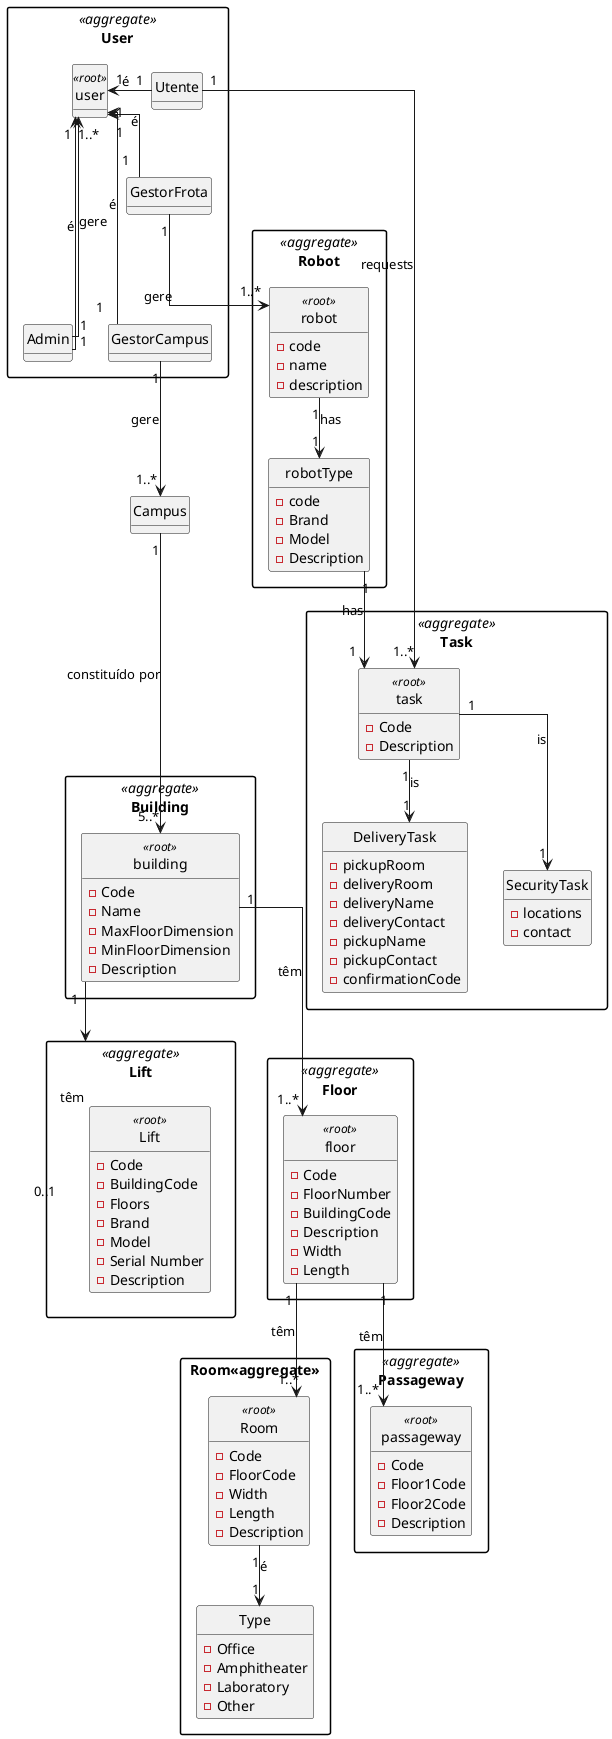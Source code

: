 @startuml DomainModel

skinparam packageStyle rectangle
skinparam linetype ortho
hide methods
hide circle

package User <<aggregate>> {
    class user <<root>>
    class Admin
    class GestorFrota
    class GestorCampus
    class Utente

}

package Building <<aggregate>> {
    class building <<root>>{
        - Code
        - Name
        - MaxFloorDimension
        - MinFloorDimension
        - Description

    }
    }
    package Lift <<aggregate>> {
    class Lift <<root>>{
        - Code
        - BuildingCode
        - Floors
        - Brand
        - Model
        - Serial Number
        - Description
    }
}

package Floor <<aggregate>> {
    class floor <<root>>{
        - Code
        - FloorNumber
        - BuildingCode
        - Description
        - Width
        - Length
    }



}
package Room<<aggregate>>{

class Room <<root>>{
        - Code
        - FloorCode
        - Width
        - Length
        - Description
    }

    enum Type {
            - Office
            - Amphitheater
            - Laboratory
            - Other
    }
    }
package Passageway <<aggregate>>{
    class passageway <<root>>{
        - Code
        - Floor1Code
        - Floor2Code
        - Description
    }
}



class Campus


package Robot <<aggregate>> {

    class robot <<root>>{
        -code
        -name
        -description
    }

    class robotType {
        -code
        -Brand
        -Model
        -Description
    }

  /'class robot <<root>>{
        -SerialNumber
        -Marca
        -Id
        -Nickname
        }
    class Droneisep
    class Robisep
enum Função {
    -Entrega
    -Limpeza
    -vigilância
}'/

}


package Task <<aggregate>> {
class task <<root>>{
    -Code
    -Description
}

class DeliveryTask{
    -pickupRoom
    -deliveryRoom
    -deliveryName
    -deliveryContact
    -pickupName
    -pickupContact
    -confirmationCode
}

class SecurityTask{
    -locations
    -contact
}

}

user "1" <--- "1" Admin : é
user "1" <-- "1" GestorFrota: é
user "1" <--- "1" GestorCampus: é
user "1" <- "1" Utente: é

Admin "1" --> "1..*" user : gere

Utente "1" --> "1..*" task : requests

GestorCampus "1" --> "1..*" Campus : gere

GestorFrota "1" --> "1..*" robot : gere

Campus "1" ---> "5..*" building : constituído por


building "1" --> "1..*" floor : têm
building "1" --> "0..1" Lift : têm

floor "1" --> "1..*" passageway: têm
floor "1" --> "1..*" Room: têm
Room "1" --> "1" Type: é

'robot "1"  <-- "1" Droneisep: é
'robot "1" <-- "1" Robisep: é

robot "1" --> "1" robotType: has
robotType "1" --> "1" task: has

'Robisep "1" --> "1..*" Task: does
'Robisep "1" --> "1" Função : desempenha

task "1" --> "1" DeliveryTask: is
task "1" --> "1" SecurityTask: is


@enduml
